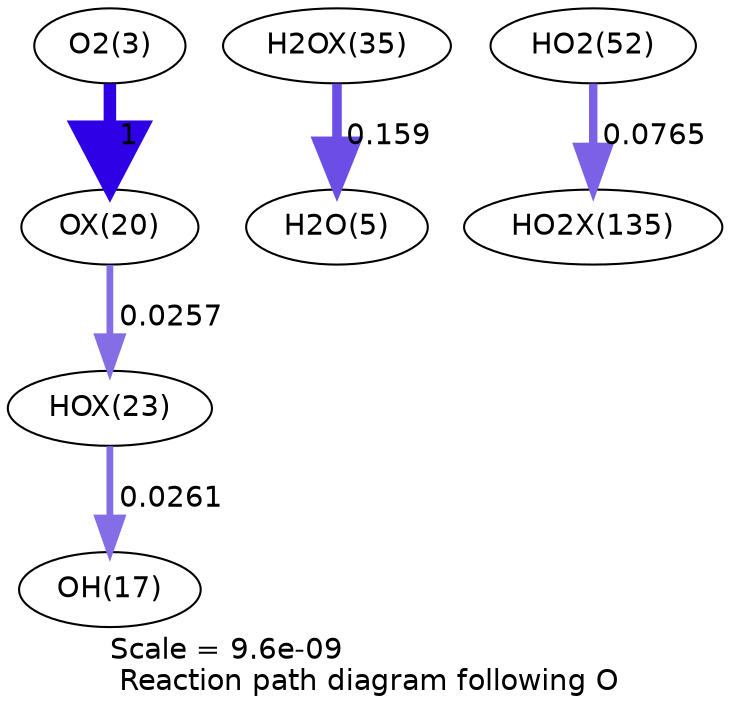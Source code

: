 digraph reaction_paths {
center=1;
s5 -> s47[fontname="Helvetica", penwidth=6, arrowsize=3, color="0.7, 1.5, 0.9"
, label=" 1"];
s47 -> s50[fontname="Helvetica", penwidth=3.24, arrowsize=1.62, color="0.7, 0.526, 0.9"
, label=" 0.0257"];
s50 -> s19[fontname="Helvetica", penwidth=3.25, arrowsize=1.62, color="0.7, 0.526, 0.9"
, label=" 0.0261"];
s54 -> s7[fontname="Helvetica", penwidth=4.61, arrowsize=2.3, color="0.7, 0.659, 0.9"
, label=" 0.159"];
s21 -> s68[fontname="Helvetica", penwidth=4.06, arrowsize=2.03, color="0.7, 0.577, 0.9"
, label=" 0.0765"];
s5 [ fontname="Helvetica", label="O2(3)"];
s7 [ fontname="Helvetica", label="H2O(5)"];
s19 [ fontname="Helvetica", label="OH(17)"];
s21 [ fontname="Helvetica", label="HO2(52)"];
s47 [ fontname="Helvetica", label="OX(20)"];
s50 [ fontname="Helvetica", label="HOX(23)"];
s54 [ fontname="Helvetica", label="H2OX(35)"];
s68 [ fontname="Helvetica", label="HO2X(135)"];
 label = "Scale = 9.6e-09\l Reaction path diagram following O";
 fontname = "Helvetica";
}
